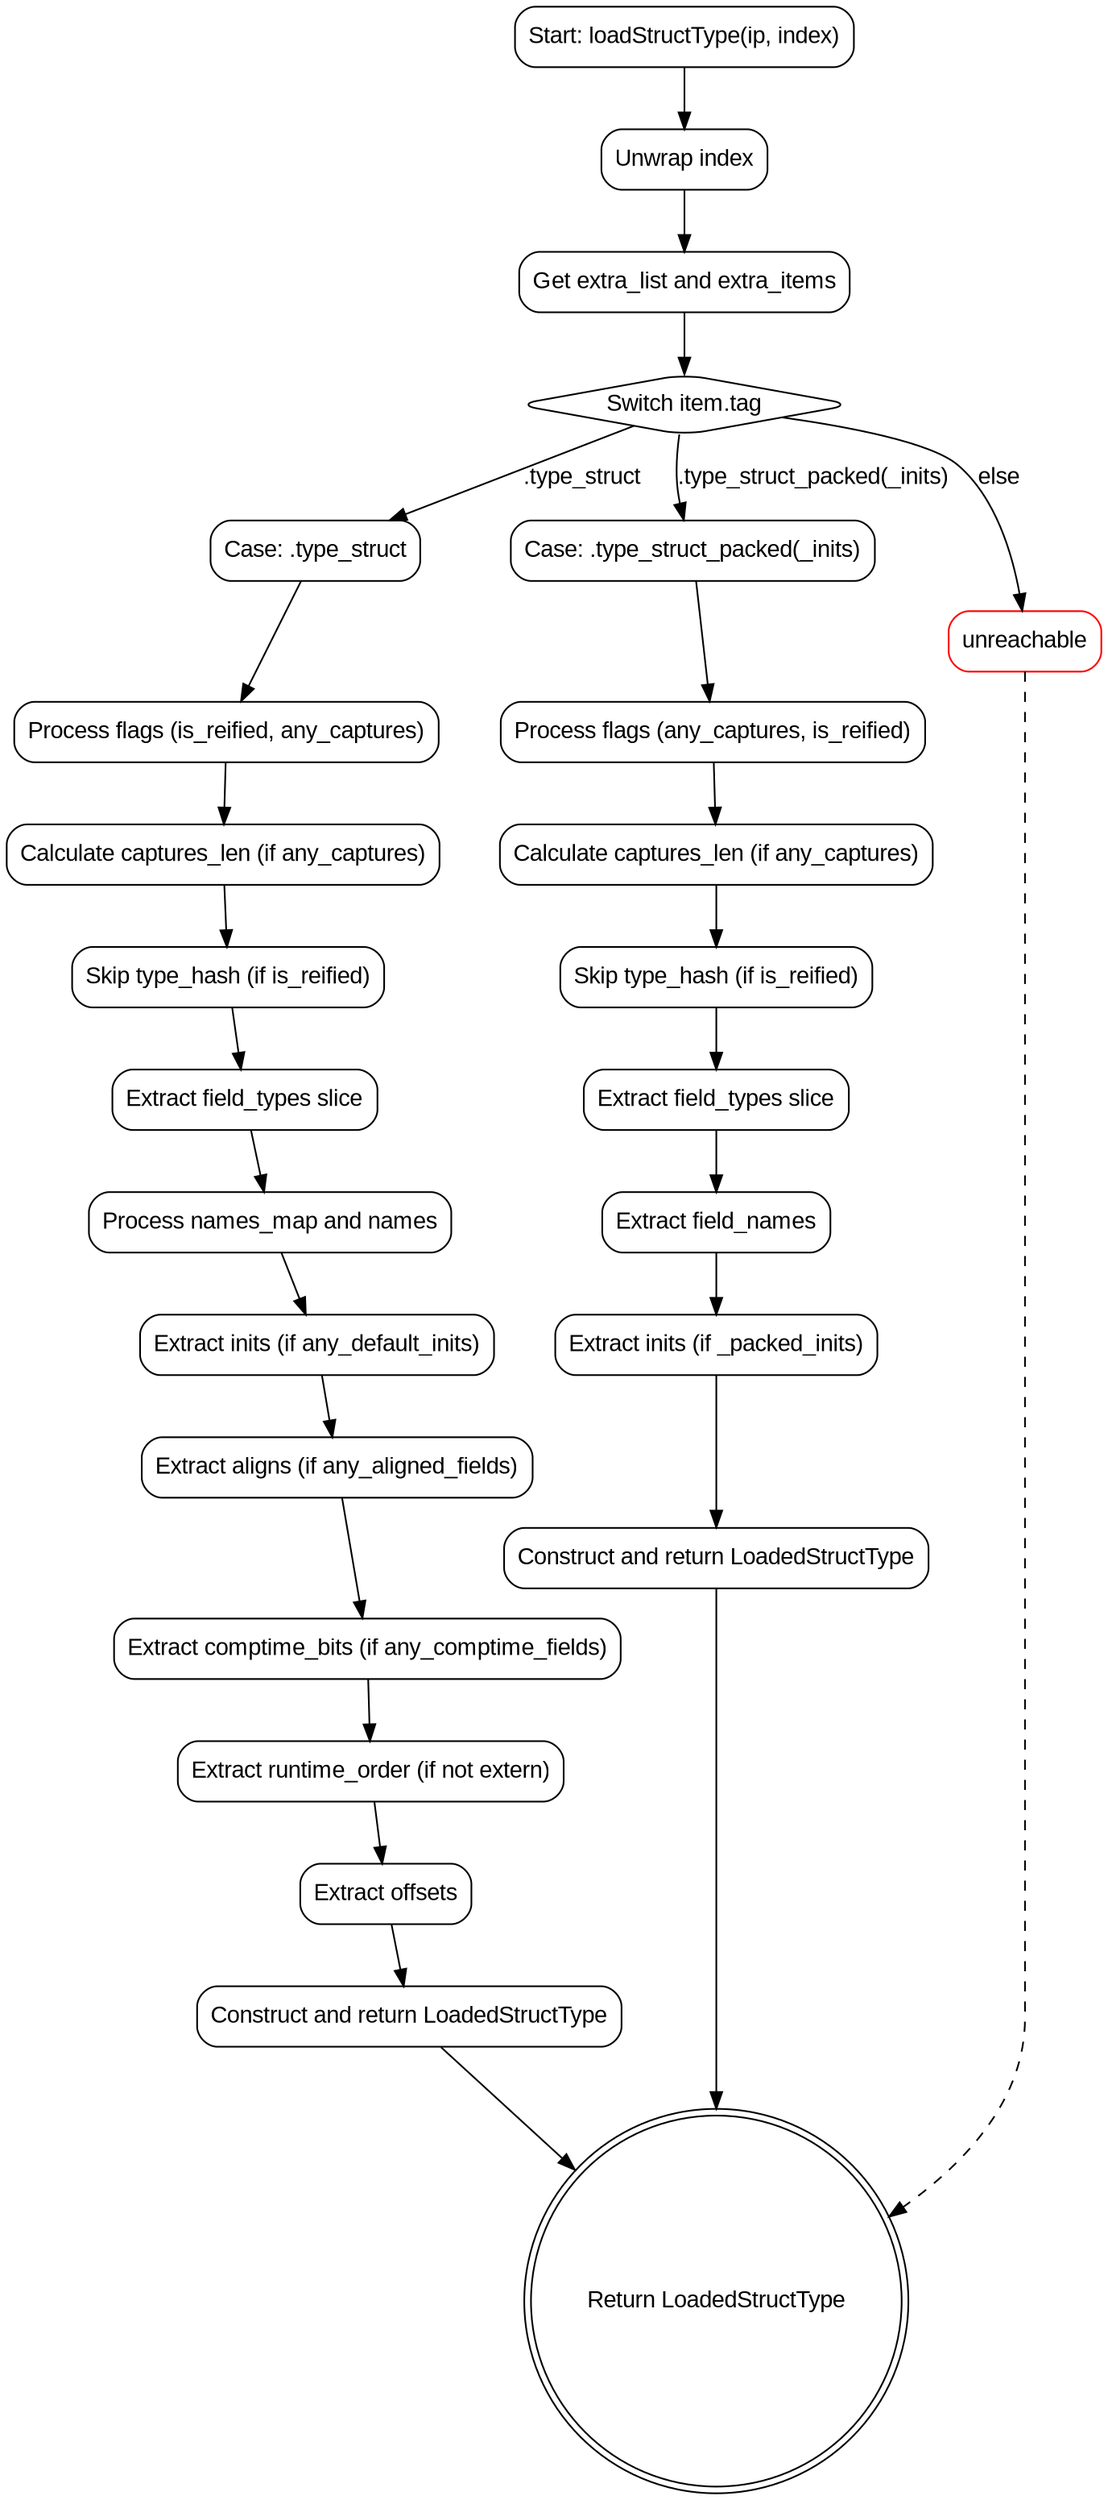 
digraph loadStructType {
    graph [fontname="Arial", nodesep=0.5, ranksep=0.5];
    node [fontname="Arial", shape=box, style="rounded"];
    edge [fontname="Arial"];

    start [label="Start: loadStructType(ip, index)"];
    unwrap_index [label="Unwrap index"];
    get_extra [label="Get extra_list and extra_items"];
    switch_tag [label="Switch item.tag", shape=diamond];

    // .type_struct branch
    type_struct [label="Case: .type_struct"];
    process_flags_struct [label="Process flags (is_reified, any_captures)"];
    calc_captures_struct [label="Calculate captures_len (if any_captures)"];
    handle_reified_struct [label="Skip type_hash (if is_reified)"];
    field_types_struct [label="Extract field_types slice"];
    names_processing_struct [label="Process names_map and names"];
    handle_inits_struct [label="Extract inits (if any_default_inits)"];
    handle_aligns_struct [label="Extract aligns (if any_aligned_fields)"];
    handle_comptime_struct [label="Extract comptime_bits (if any_comptime_fields)"];
    handle_runtime_order [label="Extract runtime_order (if not extern)"];
    process_offsets [label="Extract offsets"];
    return_struct [label="Construct and return LoadedStructType"];

    // .type_struct_packed branch
    type_struct_packed [label="Case: .type_struct_packed(_inits)"];
    process_flags_packed [label="Process flags (any_captures, is_reified)"];
    calc_captures_packed [label="Calculate captures_len (if any_captures)"];
    handle_reified_packed [label="Skip type_hash (if is_reified)"];
    field_types_packed [label="Extract field_types slice"];
    field_names_packed [label="Extract field_names"];
    handle_inits_packed [label="Extract inits (if _packed_inits)"];
    return_packed [label="Construct and return LoadedStructType"];

    // Error case
    unreachable [label="unreachable", color=red];

    // Edges
    start -> unwrap_index;
    unwrap_index -> get_extra;
    get_extra -> switch_tag;

    switch_tag -> type_struct [label=".type_struct"];
    switch_tag -> type_struct_packed [label=".type_struct_packed(_inits)"];
    switch_tag -> unreachable [label="else"];

    // .type_struct branch flow
    type_struct -> process_flags_struct;
    process_flags_struct -> calc_captures_struct;
    calc_captures_struct -> handle_reified_struct;
    handle_reified_struct -> field_types_struct;
    field_types_struct -> names_processing_struct;
    names_processing_struct -> handle_inits_struct;
    handle_inits_struct -> handle_aligns_struct;
    handle_aligns_struct -> handle_comptime_struct;
    handle_comptime_struct -> handle_runtime_order;
    handle_runtime_order -> process_offsets;
    process_offsets -> return_struct;

    // .type_struct_packed branch flow
    type_struct_packed -> process_flags_packed;
    process_flags_packed -> calc_captures_packed;
    calc_captures_packed -> handle_reified_packed;
    handle_reified_packed -> field_types_packed;
    field_types_packed -> field_names_packed;
    field_names_packed -> handle_inits_packed;
    handle_inits_packed -> return_packed;

    // Final returns
    return_struct -> end;
    return_packed -> end;
    unreachable -> end [style=dashed];

    end [label="Return LoadedStructType", shape=doublecircle];
}

